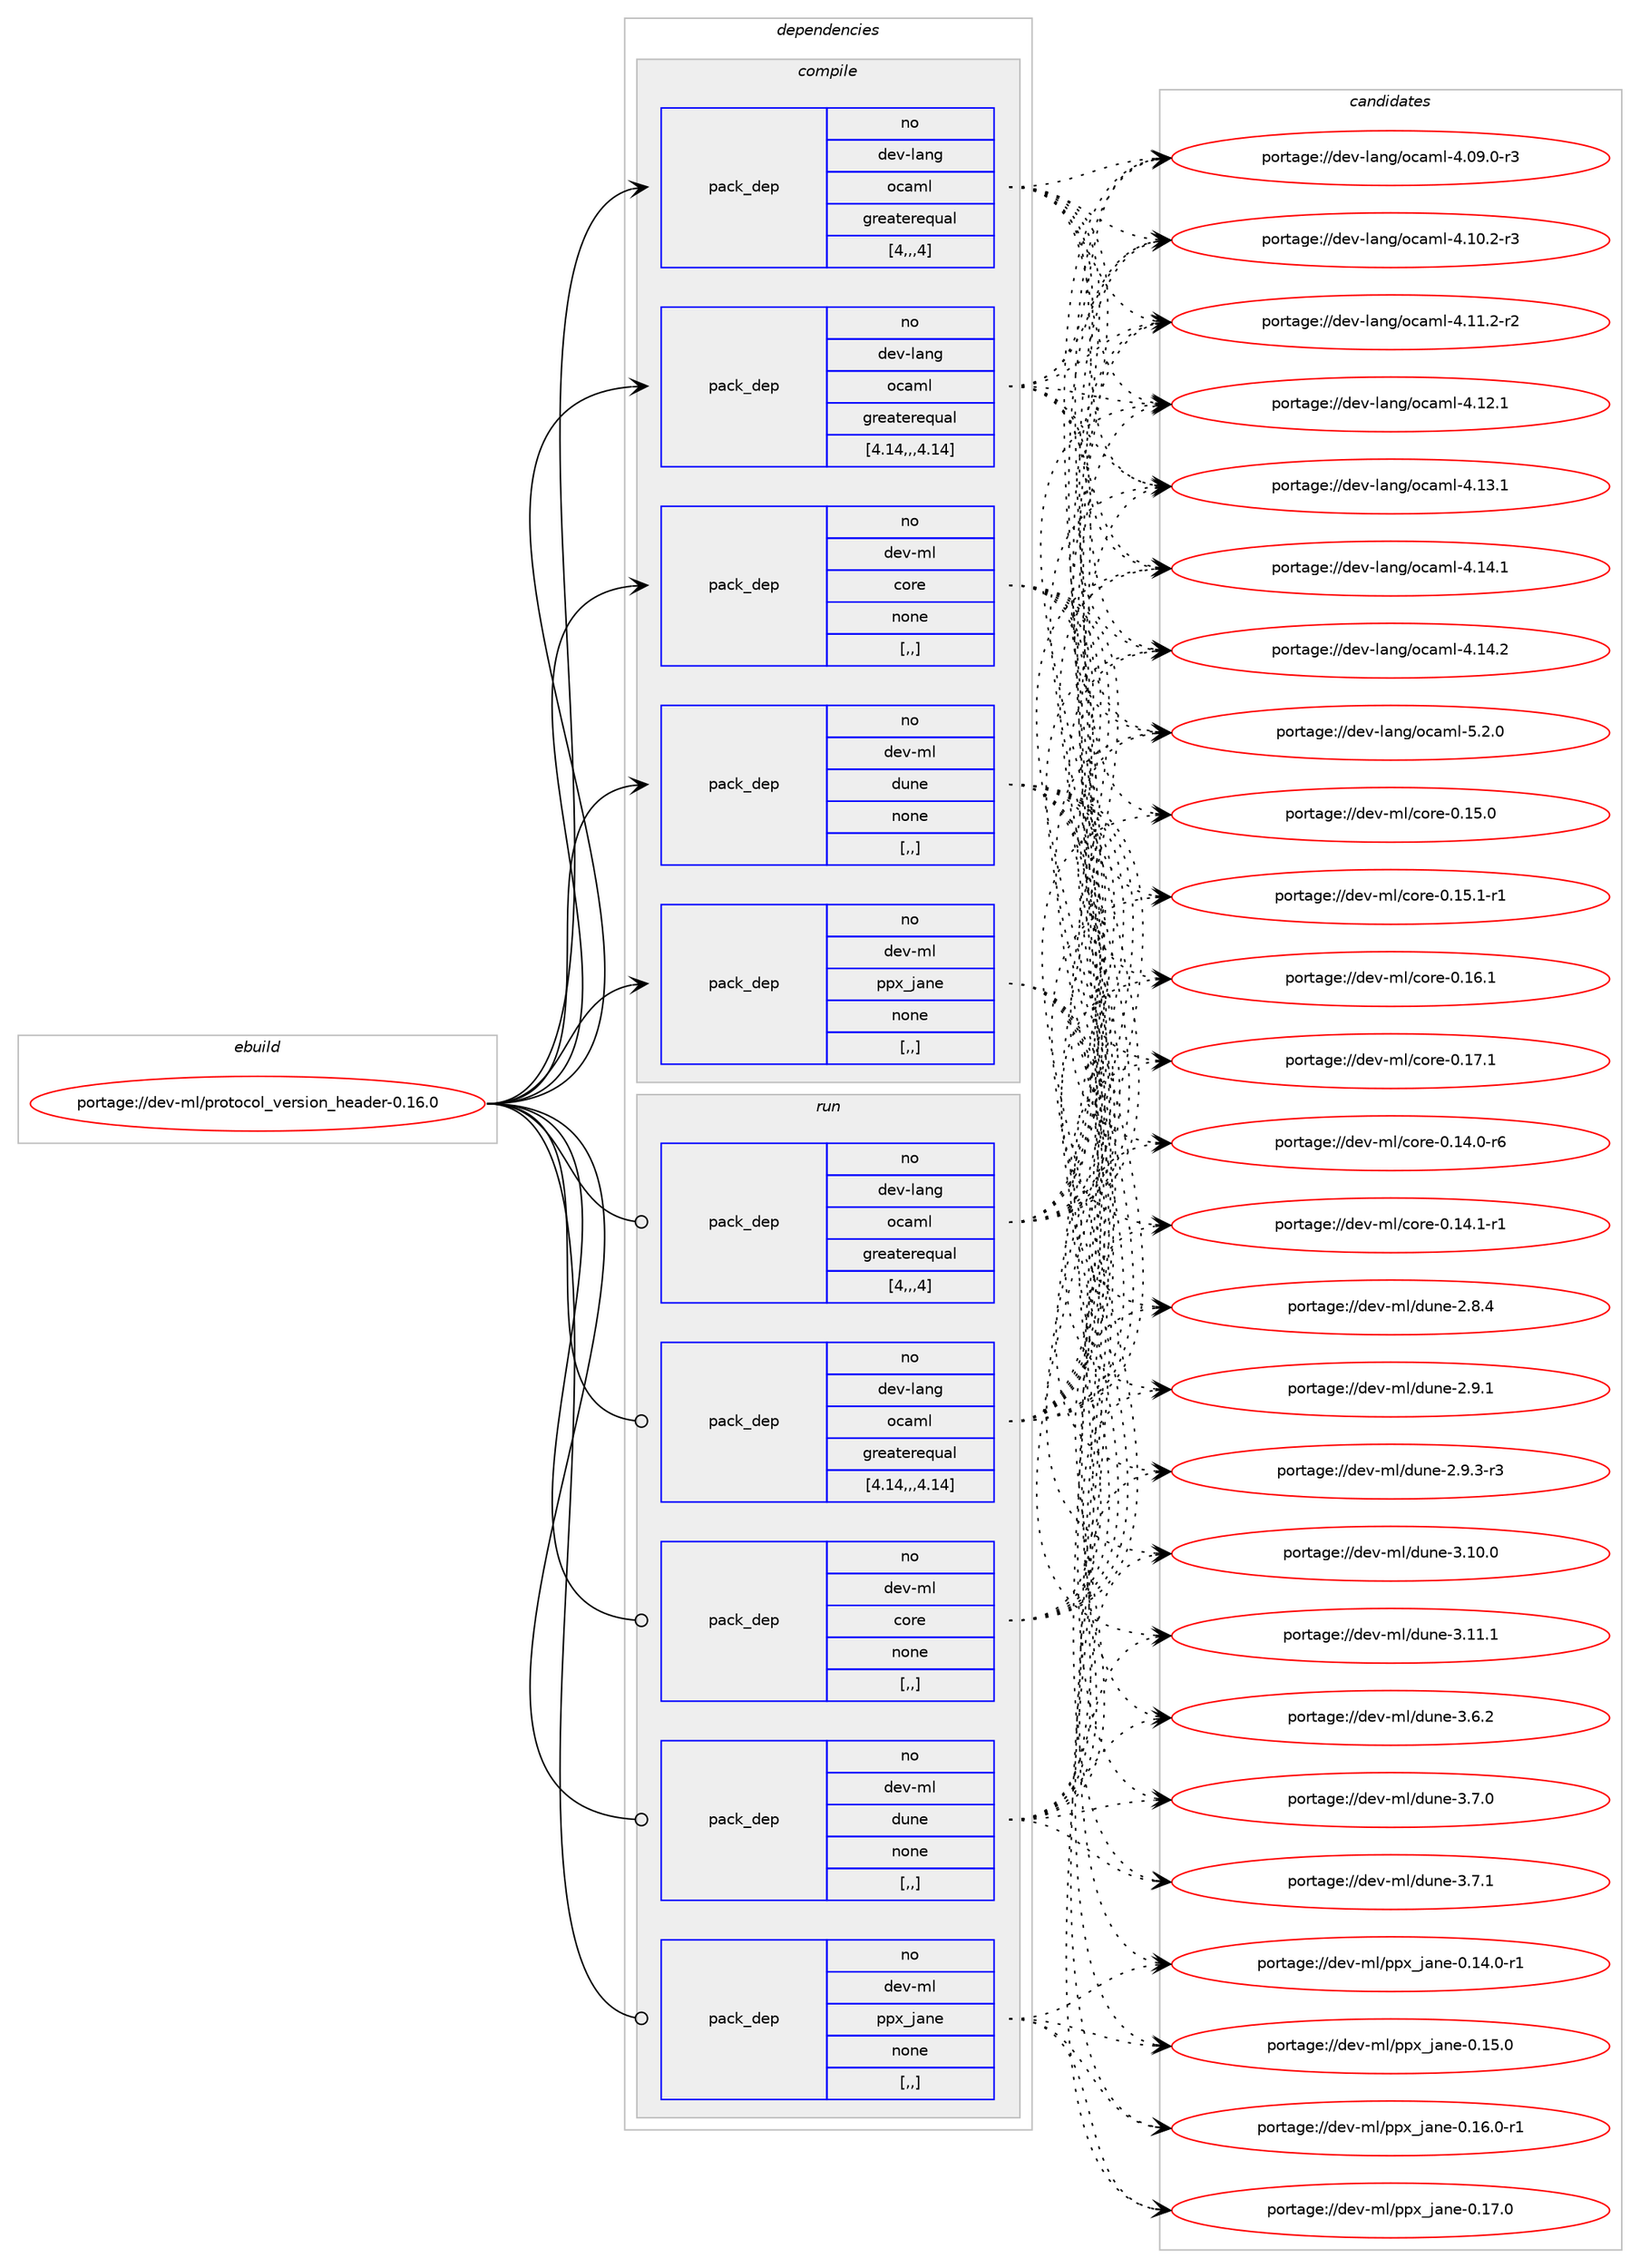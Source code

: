 digraph prolog {

# *************
# Graph options
# *************

newrank=true;
concentrate=true;
compound=true;
graph [rankdir=LR,fontname=Helvetica,fontsize=10,ranksep=1.5];#, ranksep=2.5, nodesep=0.2];
edge  [arrowhead=vee];
node  [fontname=Helvetica,fontsize=10];

# **********
# The ebuild
# **********

subgraph cluster_leftcol {
color=gray;
rank=same;
label=<<i>ebuild</i>>;
id [label="portage://dev-ml/protocol_version_header-0.16.0", color=red, width=4, href="../dev-ml/protocol_version_header-0.16.0.svg"];
}

# ****************
# The dependencies
# ****************

subgraph cluster_midcol {
color=gray;
label=<<i>dependencies</i>>;
subgraph cluster_compile {
fillcolor="#eeeeee";
style=filled;
label=<<i>compile</i>>;
subgraph pack91306 {
dependency121359 [label=<<TABLE BORDER="0" CELLBORDER="1" CELLSPACING="0" CELLPADDING="4" WIDTH="220"><TR><TD ROWSPAN="6" CELLPADDING="30">pack_dep</TD></TR><TR><TD WIDTH="110">no</TD></TR><TR><TD>dev-lang</TD></TR><TR><TD>ocaml</TD></TR><TR><TD>greaterequal</TD></TR><TR><TD>[4,,,4]</TD></TR></TABLE>>, shape=none, color=blue];
}
id:e -> dependency121359:w [weight=20,style="solid",arrowhead="vee"];
subgraph pack91307 {
dependency121360 [label=<<TABLE BORDER="0" CELLBORDER="1" CELLSPACING="0" CELLPADDING="4" WIDTH="220"><TR><TD ROWSPAN="6" CELLPADDING="30">pack_dep</TD></TR><TR><TD WIDTH="110">no</TD></TR><TR><TD>dev-lang</TD></TR><TR><TD>ocaml</TD></TR><TR><TD>greaterequal</TD></TR><TR><TD>[4.14,,,4.14]</TD></TR></TABLE>>, shape=none, color=blue];
}
id:e -> dependency121360:w [weight=20,style="solid",arrowhead="vee"];
subgraph pack91308 {
dependency121361 [label=<<TABLE BORDER="0" CELLBORDER="1" CELLSPACING="0" CELLPADDING="4" WIDTH="220"><TR><TD ROWSPAN="6" CELLPADDING="30">pack_dep</TD></TR><TR><TD WIDTH="110">no</TD></TR><TR><TD>dev-ml</TD></TR><TR><TD>core</TD></TR><TR><TD>none</TD></TR><TR><TD>[,,]</TD></TR></TABLE>>, shape=none, color=blue];
}
id:e -> dependency121361:w [weight=20,style="solid",arrowhead="vee"];
subgraph pack91309 {
dependency121362 [label=<<TABLE BORDER="0" CELLBORDER="1" CELLSPACING="0" CELLPADDING="4" WIDTH="220"><TR><TD ROWSPAN="6" CELLPADDING="30">pack_dep</TD></TR><TR><TD WIDTH="110">no</TD></TR><TR><TD>dev-ml</TD></TR><TR><TD>dune</TD></TR><TR><TD>none</TD></TR><TR><TD>[,,]</TD></TR></TABLE>>, shape=none, color=blue];
}
id:e -> dependency121362:w [weight=20,style="solid",arrowhead="vee"];
subgraph pack91310 {
dependency121363 [label=<<TABLE BORDER="0" CELLBORDER="1" CELLSPACING="0" CELLPADDING="4" WIDTH="220"><TR><TD ROWSPAN="6" CELLPADDING="30">pack_dep</TD></TR><TR><TD WIDTH="110">no</TD></TR><TR><TD>dev-ml</TD></TR><TR><TD>ppx_jane</TD></TR><TR><TD>none</TD></TR><TR><TD>[,,]</TD></TR></TABLE>>, shape=none, color=blue];
}
id:e -> dependency121363:w [weight=20,style="solid",arrowhead="vee"];
}
subgraph cluster_compileandrun {
fillcolor="#eeeeee";
style=filled;
label=<<i>compile and run</i>>;
}
subgraph cluster_run {
fillcolor="#eeeeee";
style=filled;
label=<<i>run</i>>;
subgraph pack91311 {
dependency121364 [label=<<TABLE BORDER="0" CELLBORDER="1" CELLSPACING="0" CELLPADDING="4" WIDTH="220"><TR><TD ROWSPAN="6" CELLPADDING="30">pack_dep</TD></TR><TR><TD WIDTH="110">no</TD></TR><TR><TD>dev-lang</TD></TR><TR><TD>ocaml</TD></TR><TR><TD>greaterequal</TD></TR><TR><TD>[4,,,4]</TD></TR></TABLE>>, shape=none, color=blue];
}
id:e -> dependency121364:w [weight=20,style="solid",arrowhead="odot"];
subgraph pack91312 {
dependency121365 [label=<<TABLE BORDER="0" CELLBORDER="1" CELLSPACING="0" CELLPADDING="4" WIDTH="220"><TR><TD ROWSPAN="6" CELLPADDING="30">pack_dep</TD></TR><TR><TD WIDTH="110">no</TD></TR><TR><TD>dev-lang</TD></TR><TR><TD>ocaml</TD></TR><TR><TD>greaterequal</TD></TR><TR><TD>[4.14,,,4.14]</TD></TR></TABLE>>, shape=none, color=blue];
}
id:e -> dependency121365:w [weight=20,style="solid",arrowhead="odot"];
subgraph pack91313 {
dependency121366 [label=<<TABLE BORDER="0" CELLBORDER="1" CELLSPACING="0" CELLPADDING="4" WIDTH="220"><TR><TD ROWSPAN="6" CELLPADDING="30">pack_dep</TD></TR><TR><TD WIDTH="110">no</TD></TR><TR><TD>dev-ml</TD></TR><TR><TD>core</TD></TR><TR><TD>none</TD></TR><TR><TD>[,,]</TD></TR></TABLE>>, shape=none, color=blue];
}
id:e -> dependency121366:w [weight=20,style="solid",arrowhead="odot"];
subgraph pack91314 {
dependency121367 [label=<<TABLE BORDER="0" CELLBORDER="1" CELLSPACING="0" CELLPADDING="4" WIDTH="220"><TR><TD ROWSPAN="6" CELLPADDING="30">pack_dep</TD></TR><TR><TD WIDTH="110">no</TD></TR><TR><TD>dev-ml</TD></TR><TR><TD>dune</TD></TR><TR><TD>none</TD></TR><TR><TD>[,,]</TD></TR></TABLE>>, shape=none, color=blue];
}
id:e -> dependency121367:w [weight=20,style="solid",arrowhead="odot"];
subgraph pack91315 {
dependency121368 [label=<<TABLE BORDER="0" CELLBORDER="1" CELLSPACING="0" CELLPADDING="4" WIDTH="220"><TR><TD ROWSPAN="6" CELLPADDING="30">pack_dep</TD></TR><TR><TD WIDTH="110">no</TD></TR><TR><TD>dev-ml</TD></TR><TR><TD>ppx_jane</TD></TR><TR><TD>none</TD></TR><TR><TD>[,,]</TD></TR></TABLE>>, shape=none, color=blue];
}
id:e -> dependency121368:w [weight=20,style="solid",arrowhead="odot"];
}
}

# **************
# The candidates
# **************

subgraph cluster_choices {
rank=same;
color=gray;
label=<<i>candidates</i>>;

subgraph choice91306 {
color=black;
nodesep=1;
choice1001011184510897110103471119997109108455246485746484511451 [label="portage://dev-lang/ocaml-4.09.0-r3", color=red, width=4,href="../dev-lang/ocaml-4.09.0-r3.svg"];
choice1001011184510897110103471119997109108455246494846504511451 [label="portage://dev-lang/ocaml-4.10.2-r3", color=red, width=4,href="../dev-lang/ocaml-4.10.2-r3.svg"];
choice1001011184510897110103471119997109108455246494946504511450 [label="portage://dev-lang/ocaml-4.11.2-r2", color=red, width=4,href="../dev-lang/ocaml-4.11.2-r2.svg"];
choice100101118451089711010347111999710910845524649504649 [label="portage://dev-lang/ocaml-4.12.1", color=red, width=4,href="../dev-lang/ocaml-4.12.1.svg"];
choice100101118451089711010347111999710910845524649514649 [label="portage://dev-lang/ocaml-4.13.1", color=red, width=4,href="../dev-lang/ocaml-4.13.1.svg"];
choice100101118451089711010347111999710910845524649524649 [label="portage://dev-lang/ocaml-4.14.1", color=red, width=4,href="../dev-lang/ocaml-4.14.1.svg"];
choice100101118451089711010347111999710910845524649524650 [label="portage://dev-lang/ocaml-4.14.2", color=red, width=4,href="../dev-lang/ocaml-4.14.2.svg"];
choice1001011184510897110103471119997109108455346504648 [label="portage://dev-lang/ocaml-5.2.0", color=red, width=4,href="../dev-lang/ocaml-5.2.0.svg"];
dependency121359:e -> choice1001011184510897110103471119997109108455246485746484511451:w [style=dotted,weight="100"];
dependency121359:e -> choice1001011184510897110103471119997109108455246494846504511451:w [style=dotted,weight="100"];
dependency121359:e -> choice1001011184510897110103471119997109108455246494946504511450:w [style=dotted,weight="100"];
dependency121359:e -> choice100101118451089711010347111999710910845524649504649:w [style=dotted,weight="100"];
dependency121359:e -> choice100101118451089711010347111999710910845524649514649:w [style=dotted,weight="100"];
dependency121359:e -> choice100101118451089711010347111999710910845524649524649:w [style=dotted,weight="100"];
dependency121359:e -> choice100101118451089711010347111999710910845524649524650:w [style=dotted,weight="100"];
dependency121359:e -> choice1001011184510897110103471119997109108455346504648:w [style=dotted,weight="100"];
}
subgraph choice91307 {
color=black;
nodesep=1;
choice1001011184510897110103471119997109108455246485746484511451 [label="portage://dev-lang/ocaml-4.09.0-r3", color=red, width=4,href="../dev-lang/ocaml-4.09.0-r3.svg"];
choice1001011184510897110103471119997109108455246494846504511451 [label="portage://dev-lang/ocaml-4.10.2-r3", color=red, width=4,href="../dev-lang/ocaml-4.10.2-r3.svg"];
choice1001011184510897110103471119997109108455246494946504511450 [label="portage://dev-lang/ocaml-4.11.2-r2", color=red, width=4,href="../dev-lang/ocaml-4.11.2-r2.svg"];
choice100101118451089711010347111999710910845524649504649 [label="portage://dev-lang/ocaml-4.12.1", color=red, width=4,href="../dev-lang/ocaml-4.12.1.svg"];
choice100101118451089711010347111999710910845524649514649 [label="portage://dev-lang/ocaml-4.13.1", color=red, width=4,href="../dev-lang/ocaml-4.13.1.svg"];
choice100101118451089711010347111999710910845524649524649 [label="portage://dev-lang/ocaml-4.14.1", color=red, width=4,href="../dev-lang/ocaml-4.14.1.svg"];
choice100101118451089711010347111999710910845524649524650 [label="portage://dev-lang/ocaml-4.14.2", color=red, width=4,href="../dev-lang/ocaml-4.14.2.svg"];
choice1001011184510897110103471119997109108455346504648 [label="portage://dev-lang/ocaml-5.2.0", color=red, width=4,href="../dev-lang/ocaml-5.2.0.svg"];
dependency121360:e -> choice1001011184510897110103471119997109108455246485746484511451:w [style=dotted,weight="100"];
dependency121360:e -> choice1001011184510897110103471119997109108455246494846504511451:w [style=dotted,weight="100"];
dependency121360:e -> choice1001011184510897110103471119997109108455246494946504511450:w [style=dotted,weight="100"];
dependency121360:e -> choice100101118451089711010347111999710910845524649504649:w [style=dotted,weight="100"];
dependency121360:e -> choice100101118451089711010347111999710910845524649514649:w [style=dotted,weight="100"];
dependency121360:e -> choice100101118451089711010347111999710910845524649524649:w [style=dotted,weight="100"];
dependency121360:e -> choice100101118451089711010347111999710910845524649524650:w [style=dotted,weight="100"];
dependency121360:e -> choice1001011184510897110103471119997109108455346504648:w [style=dotted,weight="100"];
}
subgraph choice91308 {
color=black;
nodesep=1;
choice100101118451091084799111114101454846495246484511454 [label="portage://dev-ml/core-0.14.0-r6", color=red, width=4,href="../dev-ml/core-0.14.0-r6.svg"];
choice100101118451091084799111114101454846495246494511449 [label="portage://dev-ml/core-0.14.1-r1", color=red, width=4,href="../dev-ml/core-0.14.1-r1.svg"];
choice10010111845109108479911111410145484649534648 [label="portage://dev-ml/core-0.15.0", color=red, width=4,href="../dev-ml/core-0.15.0.svg"];
choice100101118451091084799111114101454846495346494511449 [label="portage://dev-ml/core-0.15.1-r1", color=red, width=4,href="../dev-ml/core-0.15.1-r1.svg"];
choice10010111845109108479911111410145484649544649 [label="portage://dev-ml/core-0.16.1", color=red, width=4,href="../dev-ml/core-0.16.1.svg"];
choice10010111845109108479911111410145484649554649 [label="portage://dev-ml/core-0.17.1", color=red, width=4,href="../dev-ml/core-0.17.1.svg"];
dependency121361:e -> choice100101118451091084799111114101454846495246484511454:w [style=dotted,weight="100"];
dependency121361:e -> choice100101118451091084799111114101454846495246494511449:w [style=dotted,weight="100"];
dependency121361:e -> choice10010111845109108479911111410145484649534648:w [style=dotted,weight="100"];
dependency121361:e -> choice100101118451091084799111114101454846495346494511449:w [style=dotted,weight="100"];
dependency121361:e -> choice10010111845109108479911111410145484649544649:w [style=dotted,weight="100"];
dependency121361:e -> choice10010111845109108479911111410145484649554649:w [style=dotted,weight="100"];
}
subgraph choice91309 {
color=black;
nodesep=1;
choice1001011184510910847100117110101455046564652 [label="portage://dev-ml/dune-2.8.4", color=red, width=4,href="../dev-ml/dune-2.8.4.svg"];
choice1001011184510910847100117110101455046574649 [label="portage://dev-ml/dune-2.9.1", color=red, width=4,href="../dev-ml/dune-2.9.1.svg"];
choice10010111845109108471001171101014550465746514511451 [label="portage://dev-ml/dune-2.9.3-r3", color=red, width=4,href="../dev-ml/dune-2.9.3-r3.svg"];
choice100101118451091084710011711010145514649484648 [label="portage://dev-ml/dune-3.10.0", color=red, width=4,href="../dev-ml/dune-3.10.0.svg"];
choice100101118451091084710011711010145514649494649 [label="portage://dev-ml/dune-3.11.1", color=red, width=4,href="../dev-ml/dune-3.11.1.svg"];
choice1001011184510910847100117110101455146544650 [label="portage://dev-ml/dune-3.6.2", color=red, width=4,href="../dev-ml/dune-3.6.2.svg"];
choice1001011184510910847100117110101455146554648 [label="portage://dev-ml/dune-3.7.0", color=red, width=4,href="../dev-ml/dune-3.7.0.svg"];
choice1001011184510910847100117110101455146554649 [label="portage://dev-ml/dune-3.7.1", color=red, width=4,href="../dev-ml/dune-3.7.1.svg"];
dependency121362:e -> choice1001011184510910847100117110101455046564652:w [style=dotted,weight="100"];
dependency121362:e -> choice1001011184510910847100117110101455046574649:w [style=dotted,weight="100"];
dependency121362:e -> choice10010111845109108471001171101014550465746514511451:w [style=dotted,weight="100"];
dependency121362:e -> choice100101118451091084710011711010145514649484648:w [style=dotted,weight="100"];
dependency121362:e -> choice100101118451091084710011711010145514649494649:w [style=dotted,weight="100"];
dependency121362:e -> choice1001011184510910847100117110101455146544650:w [style=dotted,weight="100"];
dependency121362:e -> choice1001011184510910847100117110101455146554648:w [style=dotted,weight="100"];
dependency121362:e -> choice1001011184510910847100117110101455146554649:w [style=dotted,weight="100"];
}
subgraph choice91310 {
color=black;
nodesep=1;
choice10010111845109108471121121209510697110101454846495246484511449 [label="portage://dev-ml/ppx_jane-0.14.0-r1", color=red, width=4,href="../dev-ml/ppx_jane-0.14.0-r1.svg"];
choice1001011184510910847112112120951069711010145484649534648 [label="portage://dev-ml/ppx_jane-0.15.0", color=red, width=4,href="../dev-ml/ppx_jane-0.15.0.svg"];
choice10010111845109108471121121209510697110101454846495446484511449 [label="portage://dev-ml/ppx_jane-0.16.0-r1", color=red, width=4,href="../dev-ml/ppx_jane-0.16.0-r1.svg"];
choice1001011184510910847112112120951069711010145484649554648 [label="portage://dev-ml/ppx_jane-0.17.0", color=red, width=4,href="../dev-ml/ppx_jane-0.17.0.svg"];
dependency121363:e -> choice10010111845109108471121121209510697110101454846495246484511449:w [style=dotted,weight="100"];
dependency121363:e -> choice1001011184510910847112112120951069711010145484649534648:w [style=dotted,weight="100"];
dependency121363:e -> choice10010111845109108471121121209510697110101454846495446484511449:w [style=dotted,weight="100"];
dependency121363:e -> choice1001011184510910847112112120951069711010145484649554648:w [style=dotted,weight="100"];
}
subgraph choice91311 {
color=black;
nodesep=1;
choice1001011184510897110103471119997109108455246485746484511451 [label="portage://dev-lang/ocaml-4.09.0-r3", color=red, width=4,href="../dev-lang/ocaml-4.09.0-r3.svg"];
choice1001011184510897110103471119997109108455246494846504511451 [label="portage://dev-lang/ocaml-4.10.2-r3", color=red, width=4,href="../dev-lang/ocaml-4.10.2-r3.svg"];
choice1001011184510897110103471119997109108455246494946504511450 [label="portage://dev-lang/ocaml-4.11.2-r2", color=red, width=4,href="../dev-lang/ocaml-4.11.2-r2.svg"];
choice100101118451089711010347111999710910845524649504649 [label="portage://dev-lang/ocaml-4.12.1", color=red, width=4,href="../dev-lang/ocaml-4.12.1.svg"];
choice100101118451089711010347111999710910845524649514649 [label="portage://dev-lang/ocaml-4.13.1", color=red, width=4,href="../dev-lang/ocaml-4.13.1.svg"];
choice100101118451089711010347111999710910845524649524649 [label="portage://dev-lang/ocaml-4.14.1", color=red, width=4,href="../dev-lang/ocaml-4.14.1.svg"];
choice100101118451089711010347111999710910845524649524650 [label="portage://dev-lang/ocaml-4.14.2", color=red, width=4,href="../dev-lang/ocaml-4.14.2.svg"];
choice1001011184510897110103471119997109108455346504648 [label="portage://dev-lang/ocaml-5.2.0", color=red, width=4,href="../dev-lang/ocaml-5.2.0.svg"];
dependency121364:e -> choice1001011184510897110103471119997109108455246485746484511451:w [style=dotted,weight="100"];
dependency121364:e -> choice1001011184510897110103471119997109108455246494846504511451:w [style=dotted,weight="100"];
dependency121364:e -> choice1001011184510897110103471119997109108455246494946504511450:w [style=dotted,weight="100"];
dependency121364:e -> choice100101118451089711010347111999710910845524649504649:w [style=dotted,weight="100"];
dependency121364:e -> choice100101118451089711010347111999710910845524649514649:w [style=dotted,weight="100"];
dependency121364:e -> choice100101118451089711010347111999710910845524649524649:w [style=dotted,weight="100"];
dependency121364:e -> choice100101118451089711010347111999710910845524649524650:w [style=dotted,weight="100"];
dependency121364:e -> choice1001011184510897110103471119997109108455346504648:w [style=dotted,weight="100"];
}
subgraph choice91312 {
color=black;
nodesep=1;
choice1001011184510897110103471119997109108455246485746484511451 [label="portage://dev-lang/ocaml-4.09.0-r3", color=red, width=4,href="../dev-lang/ocaml-4.09.0-r3.svg"];
choice1001011184510897110103471119997109108455246494846504511451 [label="portage://dev-lang/ocaml-4.10.2-r3", color=red, width=4,href="../dev-lang/ocaml-4.10.2-r3.svg"];
choice1001011184510897110103471119997109108455246494946504511450 [label="portage://dev-lang/ocaml-4.11.2-r2", color=red, width=4,href="../dev-lang/ocaml-4.11.2-r2.svg"];
choice100101118451089711010347111999710910845524649504649 [label="portage://dev-lang/ocaml-4.12.1", color=red, width=4,href="../dev-lang/ocaml-4.12.1.svg"];
choice100101118451089711010347111999710910845524649514649 [label="portage://dev-lang/ocaml-4.13.1", color=red, width=4,href="../dev-lang/ocaml-4.13.1.svg"];
choice100101118451089711010347111999710910845524649524649 [label="portage://dev-lang/ocaml-4.14.1", color=red, width=4,href="../dev-lang/ocaml-4.14.1.svg"];
choice100101118451089711010347111999710910845524649524650 [label="portage://dev-lang/ocaml-4.14.2", color=red, width=4,href="../dev-lang/ocaml-4.14.2.svg"];
choice1001011184510897110103471119997109108455346504648 [label="portage://dev-lang/ocaml-5.2.0", color=red, width=4,href="../dev-lang/ocaml-5.2.0.svg"];
dependency121365:e -> choice1001011184510897110103471119997109108455246485746484511451:w [style=dotted,weight="100"];
dependency121365:e -> choice1001011184510897110103471119997109108455246494846504511451:w [style=dotted,weight="100"];
dependency121365:e -> choice1001011184510897110103471119997109108455246494946504511450:w [style=dotted,weight="100"];
dependency121365:e -> choice100101118451089711010347111999710910845524649504649:w [style=dotted,weight="100"];
dependency121365:e -> choice100101118451089711010347111999710910845524649514649:w [style=dotted,weight="100"];
dependency121365:e -> choice100101118451089711010347111999710910845524649524649:w [style=dotted,weight="100"];
dependency121365:e -> choice100101118451089711010347111999710910845524649524650:w [style=dotted,weight="100"];
dependency121365:e -> choice1001011184510897110103471119997109108455346504648:w [style=dotted,weight="100"];
}
subgraph choice91313 {
color=black;
nodesep=1;
choice100101118451091084799111114101454846495246484511454 [label="portage://dev-ml/core-0.14.0-r6", color=red, width=4,href="../dev-ml/core-0.14.0-r6.svg"];
choice100101118451091084799111114101454846495246494511449 [label="portage://dev-ml/core-0.14.1-r1", color=red, width=4,href="../dev-ml/core-0.14.1-r1.svg"];
choice10010111845109108479911111410145484649534648 [label="portage://dev-ml/core-0.15.0", color=red, width=4,href="../dev-ml/core-0.15.0.svg"];
choice100101118451091084799111114101454846495346494511449 [label="portage://dev-ml/core-0.15.1-r1", color=red, width=4,href="../dev-ml/core-0.15.1-r1.svg"];
choice10010111845109108479911111410145484649544649 [label="portage://dev-ml/core-0.16.1", color=red, width=4,href="../dev-ml/core-0.16.1.svg"];
choice10010111845109108479911111410145484649554649 [label="portage://dev-ml/core-0.17.1", color=red, width=4,href="../dev-ml/core-0.17.1.svg"];
dependency121366:e -> choice100101118451091084799111114101454846495246484511454:w [style=dotted,weight="100"];
dependency121366:e -> choice100101118451091084799111114101454846495246494511449:w [style=dotted,weight="100"];
dependency121366:e -> choice10010111845109108479911111410145484649534648:w [style=dotted,weight="100"];
dependency121366:e -> choice100101118451091084799111114101454846495346494511449:w [style=dotted,weight="100"];
dependency121366:e -> choice10010111845109108479911111410145484649544649:w [style=dotted,weight="100"];
dependency121366:e -> choice10010111845109108479911111410145484649554649:w [style=dotted,weight="100"];
}
subgraph choice91314 {
color=black;
nodesep=1;
choice1001011184510910847100117110101455046564652 [label="portage://dev-ml/dune-2.8.4", color=red, width=4,href="../dev-ml/dune-2.8.4.svg"];
choice1001011184510910847100117110101455046574649 [label="portage://dev-ml/dune-2.9.1", color=red, width=4,href="../dev-ml/dune-2.9.1.svg"];
choice10010111845109108471001171101014550465746514511451 [label="portage://dev-ml/dune-2.9.3-r3", color=red, width=4,href="../dev-ml/dune-2.9.3-r3.svg"];
choice100101118451091084710011711010145514649484648 [label="portage://dev-ml/dune-3.10.0", color=red, width=4,href="../dev-ml/dune-3.10.0.svg"];
choice100101118451091084710011711010145514649494649 [label="portage://dev-ml/dune-3.11.1", color=red, width=4,href="../dev-ml/dune-3.11.1.svg"];
choice1001011184510910847100117110101455146544650 [label="portage://dev-ml/dune-3.6.2", color=red, width=4,href="../dev-ml/dune-3.6.2.svg"];
choice1001011184510910847100117110101455146554648 [label="portage://dev-ml/dune-3.7.0", color=red, width=4,href="../dev-ml/dune-3.7.0.svg"];
choice1001011184510910847100117110101455146554649 [label="portage://dev-ml/dune-3.7.1", color=red, width=4,href="../dev-ml/dune-3.7.1.svg"];
dependency121367:e -> choice1001011184510910847100117110101455046564652:w [style=dotted,weight="100"];
dependency121367:e -> choice1001011184510910847100117110101455046574649:w [style=dotted,weight="100"];
dependency121367:e -> choice10010111845109108471001171101014550465746514511451:w [style=dotted,weight="100"];
dependency121367:e -> choice100101118451091084710011711010145514649484648:w [style=dotted,weight="100"];
dependency121367:e -> choice100101118451091084710011711010145514649494649:w [style=dotted,weight="100"];
dependency121367:e -> choice1001011184510910847100117110101455146544650:w [style=dotted,weight="100"];
dependency121367:e -> choice1001011184510910847100117110101455146554648:w [style=dotted,weight="100"];
dependency121367:e -> choice1001011184510910847100117110101455146554649:w [style=dotted,weight="100"];
}
subgraph choice91315 {
color=black;
nodesep=1;
choice10010111845109108471121121209510697110101454846495246484511449 [label="portage://dev-ml/ppx_jane-0.14.0-r1", color=red, width=4,href="../dev-ml/ppx_jane-0.14.0-r1.svg"];
choice1001011184510910847112112120951069711010145484649534648 [label="portage://dev-ml/ppx_jane-0.15.0", color=red, width=4,href="../dev-ml/ppx_jane-0.15.0.svg"];
choice10010111845109108471121121209510697110101454846495446484511449 [label="portage://dev-ml/ppx_jane-0.16.0-r1", color=red, width=4,href="../dev-ml/ppx_jane-0.16.0-r1.svg"];
choice1001011184510910847112112120951069711010145484649554648 [label="portage://dev-ml/ppx_jane-0.17.0", color=red, width=4,href="../dev-ml/ppx_jane-0.17.0.svg"];
dependency121368:e -> choice10010111845109108471121121209510697110101454846495246484511449:w [style=dotted,weight="100"];
dependency121368:e -> choice1001011184510910847112112120951069711010145484649534648:w [style=dotted,weight="100"];
dependency121368:e -> choice10010111845109108471121121209510697110101454846495446484511449:w [style=dotted,weight="100"];
dependency121368:e -> choice1001011184510910847112112120951069711010145484649554648:w [style=dotted,weight="100"];
}
}

}
